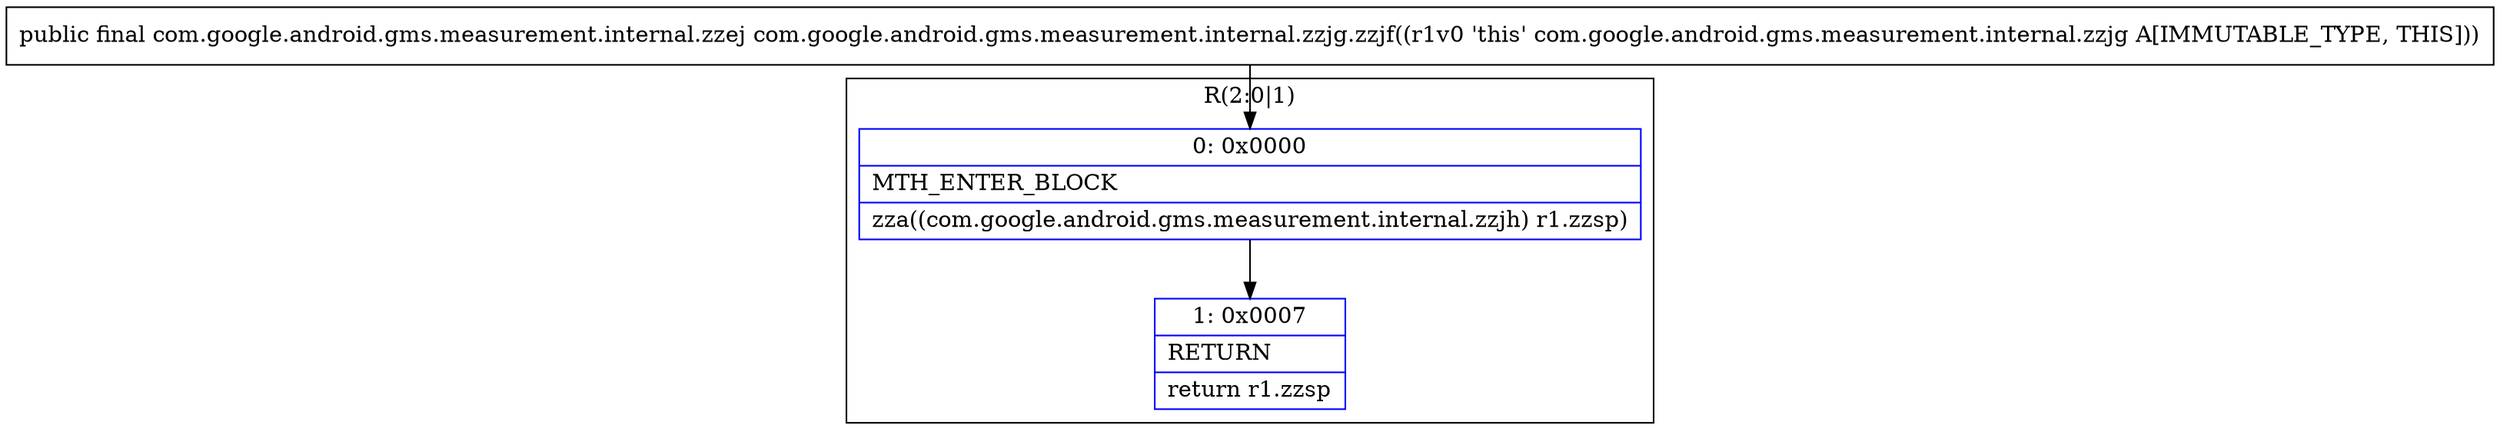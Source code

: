 digraph "CFG forcom.google.android.gms.measurement.internal.zzjg.zzjf()Lcom\/google\/android\/gms\/measurement\/internal\/zzej;" {
subgraph cluster_Region_351682610 {
label = "R(2:0|1)";
node [shape=record,color=blue];
Node_0 [shape=record,label="{0\:\ 0x0000|MTH_ENTER_BLOCK\l|zza((com.google.android.gms.measurement.internal.zzjh) r1.zzsp)\l}"];
Node_1 [shape=record,label="{1\:\ 0x0007|RETURN\l|return r1.zzsp\l}"];
}
MethodNode[shape=record,label="{public final com.google.android.gms.measurement.internal.zzej com.google.android.gms.measurement.internal.zzjg.zzjf((r1v0 'this' com.google.android.gms.measurement.internal.zzjg A[IMMUTABLE_TYPE, THIS])) }"];
MethodNode -> Node_0;
Node_0 -> Node_1;
}


